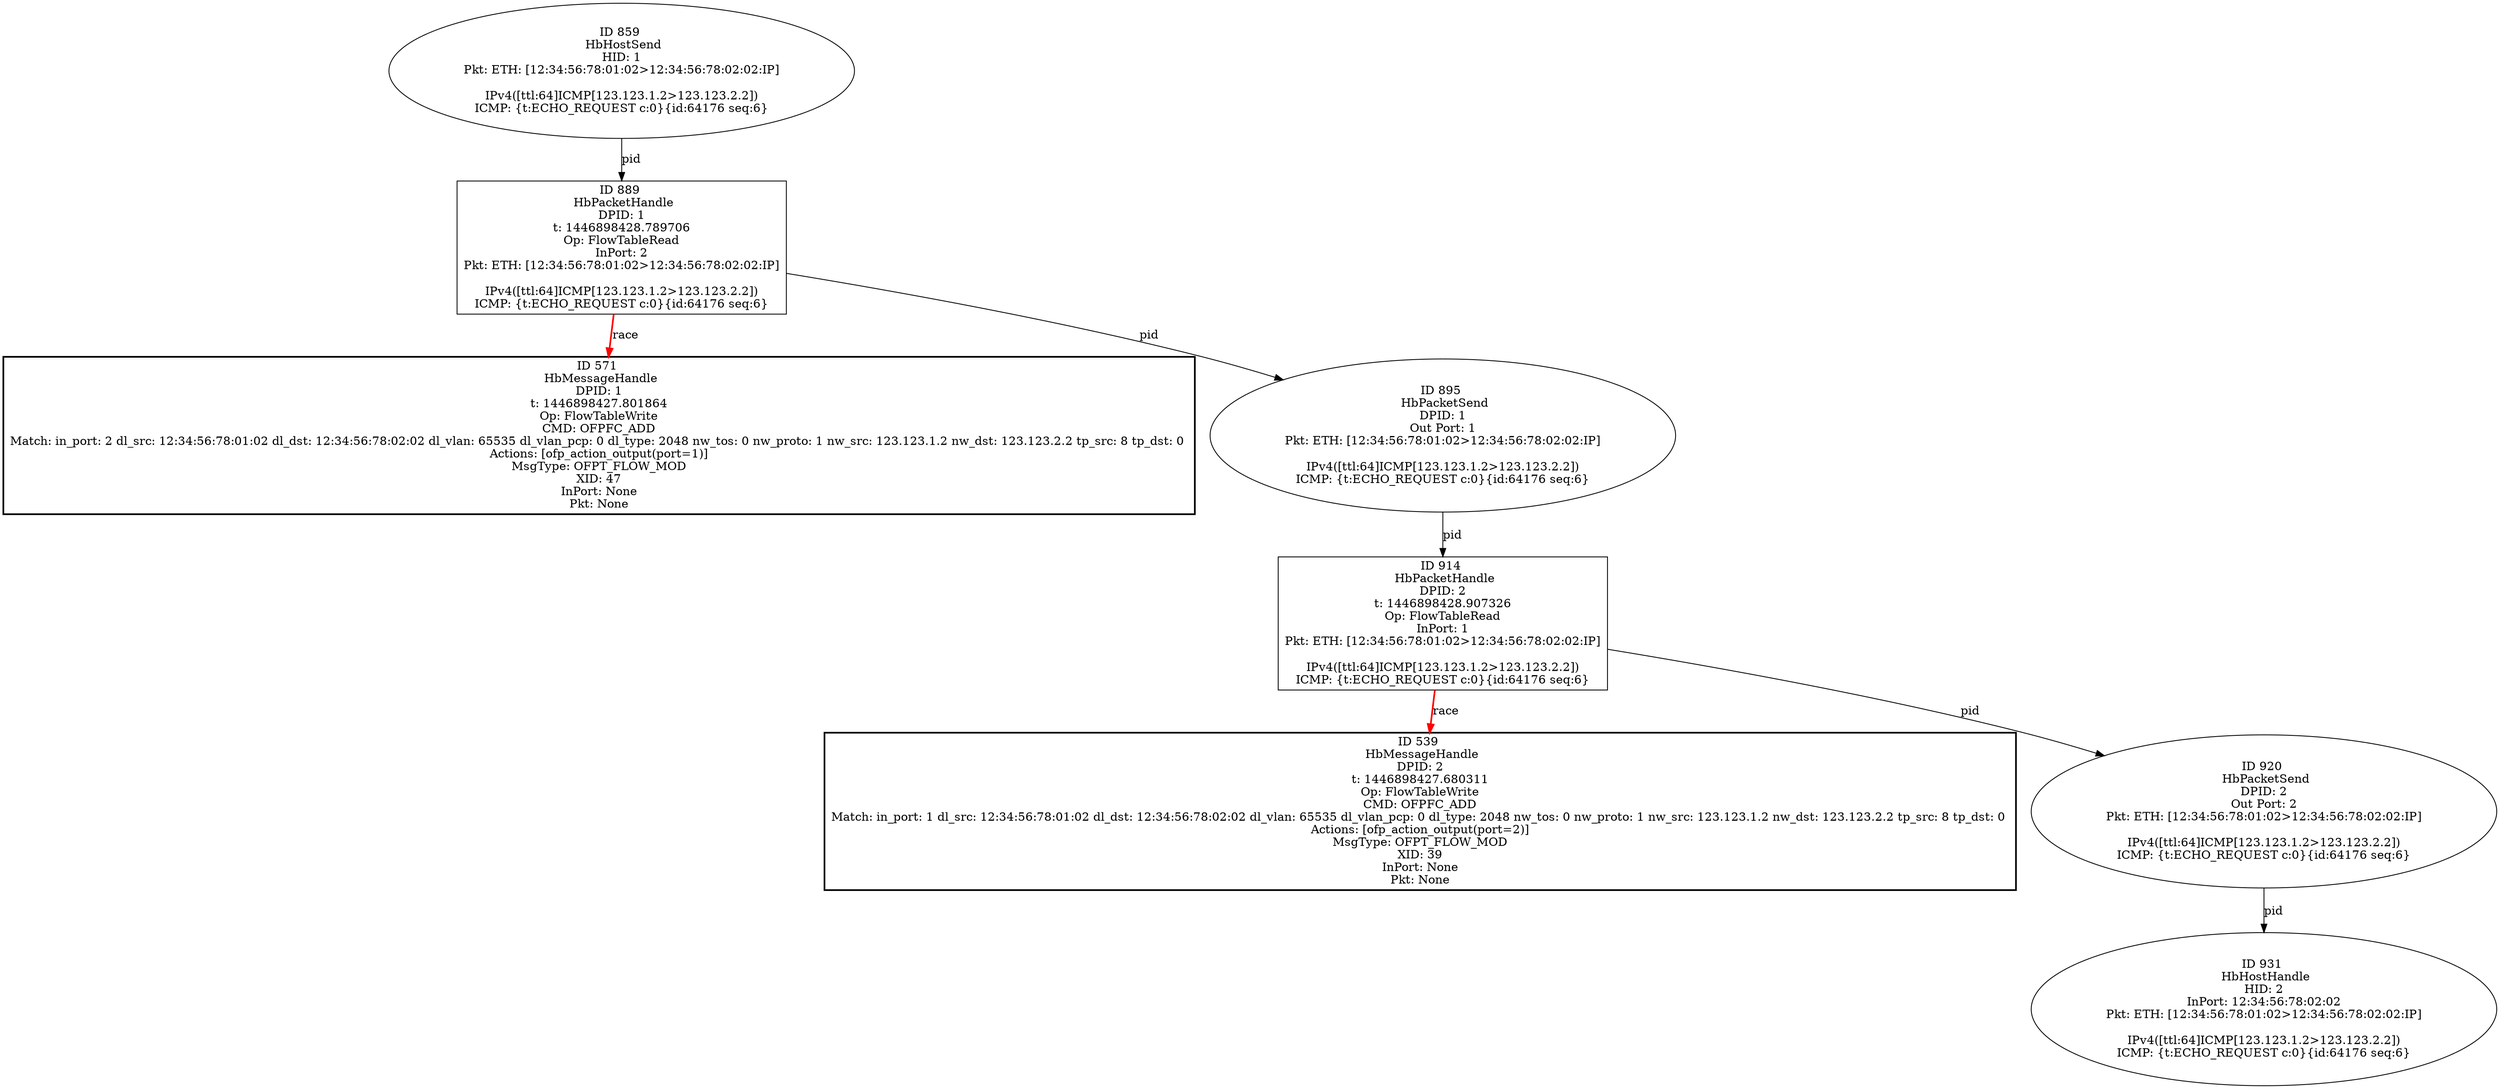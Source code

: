 strict digraph G {
539 [shape=box, style=bold, event=<hb_events.HbMessageHandle object at 0x10f84a3d0>, label="ID 539 
 HbMessageHandle
DPID: 2
t: 1446898427.680311
Op: FlowTableWrite
CMD: OFPFC_ADD
Match: in_port: 1 dl_src: 12:34:56:78:01:02 dl_dst: 12:34:56:78:02:02 dl_vlan: 65535 dl_vlan_pcp: 0 dl_type: 2048 nw_tos: 0 nw_proto: 1 nw_src: 123.123.1.2 nw_dst: 123.123.2.2 tp_src: 8 tp_dst: 0 
Actions: [ofp_action_output(port=2)]
MsgType: OFPT_FLOW_MOD
XID: 39
InPort: None
Pkt: None"];
571 [shape=box, style=bold, event=<hb_events.HbMessageHandle object at 0x10f856bd0>, label="ID 571 
 HbMessageHandle
DPID: 1
t: 1446898427.801864
Op: FlowTableWrite
CMD: OFPFC_ADD
Match: in_port: 2 dl_src: 12:34:56:78:01:02 dl_dst: 12:34:56:78:02:02 dl_vlan: 65535 dl_vlan_pcp: 0 dl_type: 2048 nw_tos: 0 nw_proto: 1 nw_src: 123.123.1.2 nw_dst: 123.123.2.2 tp_src: 8 tp_dst: 0 
Actions: [ofp_action_output(port=1)]
MsgType: OFPT_FLOW_MOD
XID: 47
InPort: None
Pkt: None"];
931 [shape=oval, event=<hb_events.HbHostHandle object at 0x10f943a90>, label="ID 931 
 HbHostHandle
HID: 2
InPort: 12:34:56:78:02:02
Pkt: ETH: [12:34:56:78:01:02>12:34:56:78:02:02:IP]

IPv4([ttl:64]ICMP[123.123.1.2>123.123.2.2])
ICMP: {t:ECHO_REQUEST c:0}{id:64176 seq:6}"];
914 [shape=box, event=<hb_events.HbPacketHandle object at 0x10f9bde10>, label="ID 914 
 HbPacketHandle
DPID: 2
t: 1446898428.907326
Op: FlowTableRead
InPort: 1
Pkt: ETH: [12:34:56:78:01:02>12:34:56:78:02:02:IP]

IPv4([ttl:64]ICMP[123.123.1.2>123.123.2.2])
ICMP: {t:ECHO_REQUEST c:0}{id:64176 seq:6}"];
920 [shape=oval, event=<hb_events.HbPacketSend object at 0x10f93c0d0>, label="ID 920 
 HbPacketSend
DPID: 2
Out Port: 2
Pkt: ETH: [12:34:56:78:01:02>12:34:56:78:02:02:IP]

IPv4([ttl:64]ICMP[123.123.1.2>123.123.2.2])
ICMP: {t:ECHO_REQUEST c:0}{id:64176 seq:6}"];
889 [shape=box, event=<hb_events.HbPacketHandle object at 0x10f9a2990>, label="ID 889 
 HbPacketHandle
DPID: 1
t: 1446898428.789706
Op: FlowTableRead
InPort: 2
Pkt: ETH: [12:34:56:78:01:02>12:34:56:78:02:02:IP]

IPv4([ttl:64]ICMP[123.123.1.2>123.123.2.2])
ICMP: {t:ECHO_REQUEST c:0}{id:64176 seq:6}"];
859 [shape=oval, event=<hb_events.HbHostSend object at 0x10f987250>, label="ID 859 
 HbHostSend
HID: 1
Pkt: ETH: [12:34:56:78:01:02>12:34:56:78:02:02:IP]

IPv4([ttl:64]ICMP[123.123.1.2>123.123.2.2])
ICMP: {t:ECHO_REQUEST c:0}{id:64176 seq:6}"];
895 [shape=oval, event=<hb_events.HbPacketSend object at 0x10f9a8ed0>, label="ID 895 
 HbPacketSend
DPID: 1
Out Port: 1
Pkt: ETH: [12:34:56:78:01:02>12:34:56:78:02:02:IP]

IPv4([ttl:64]ICMP[123.123.1.2>123.123.2.2])
ICMP: {t:ECHO_REQUEST c:0}{id:64176 seq:6}"];
914 -> 920  [rel=pid, label=pid];
914 -> 539  [harmful=True, color=red, style=bold, rel=race, label=race];
920 -> 931  [rel=pid, label=pid];
889 -> 571  [harmful=True, color=red, style=bold, rel=race, label=race];
889 -> 895  [rel=pid, label=pid];
859 -> 889  [rel=pid, label=pid];
895 -> 914  [rel=pid, label=pid];
}
